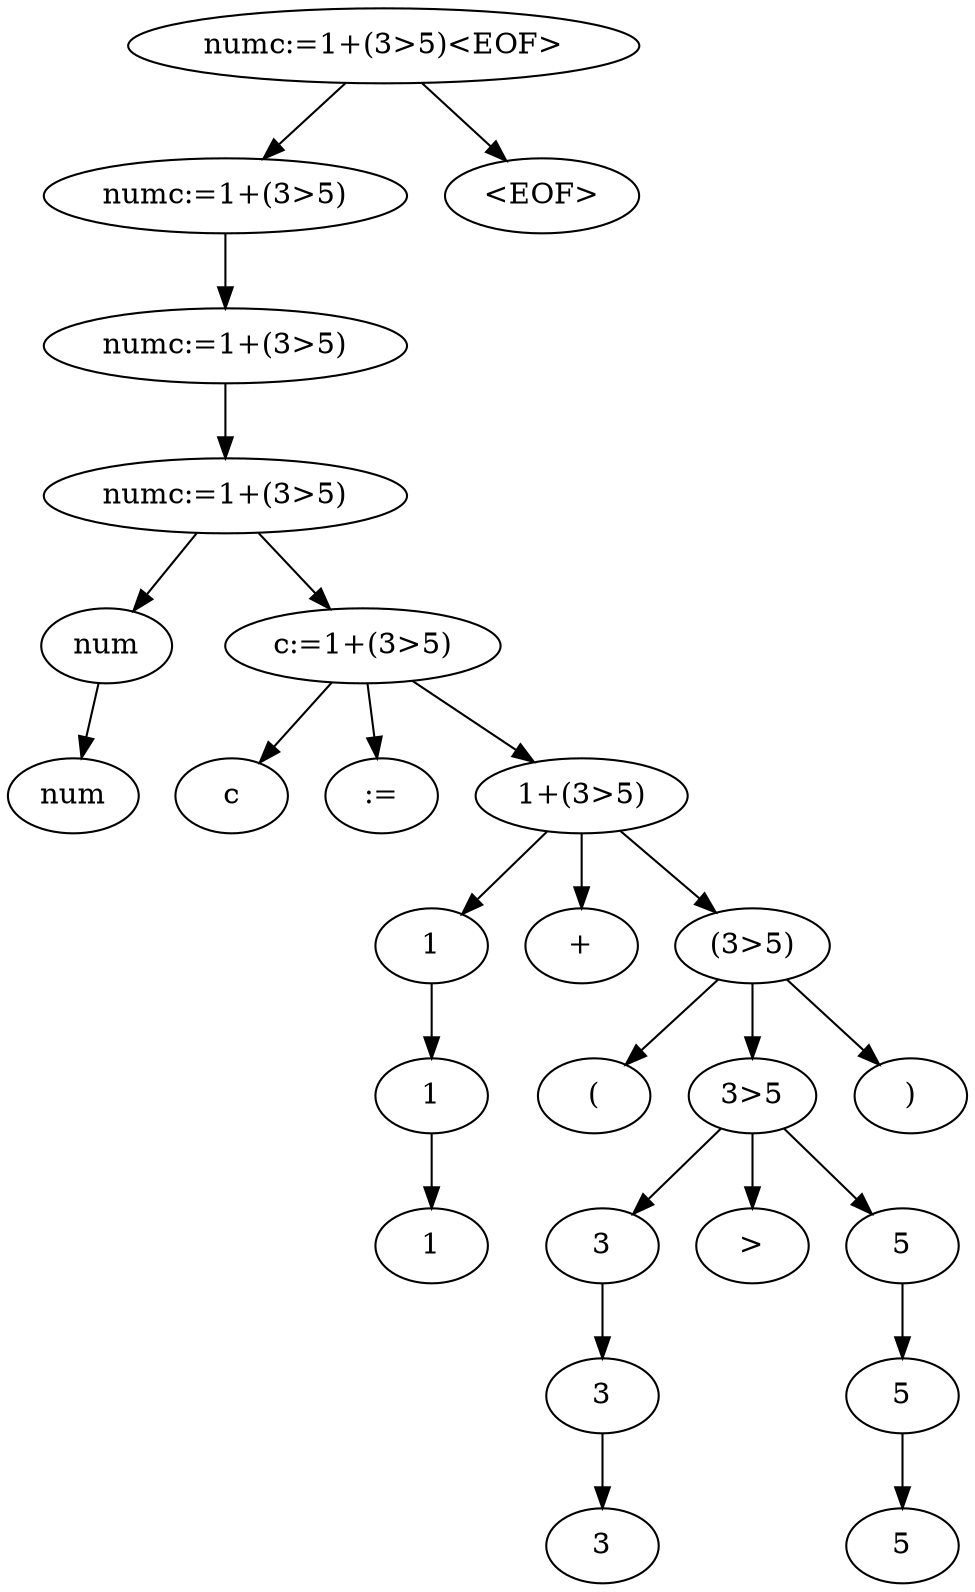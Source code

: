 digraph G {
n0 [label="numc:=1+(3>5)<EOF>"];
n1 [label="numc:=1+(3>5)"];
n0 -> n1;
n2 [label="numc:=1+(3>5)"];
n1 -> n2;
n3 [label="numc:=1+(3>5)"];
n2 -> n3;
n4 [label="num"];
n3 -> n4;
n5 [label="num"];
n4 -> n5;
n6 [label="c:=1+(3>5)"];
n3 -> n6;
n7 [label="c"];
n6 -> n7;
n8 [label=":="];
n6 -> n8;
n9 [label="1+(3>5)"];
n6 -> n9;
n10 [label="1"];
n9 -> n10;
n11 [label="1"];
n10 -> n11;
n12 [label="1"];
n11 -> n12;
n13 [label="+"];
n9 -> n13;
n14 [label="(3>5)"];
n9 -> n14;
n15 [label="("];
n14 -> n15;
n16 [label="3>5"];
n14 -> n16;
n17 [label="3"];
n16 -> n17;
n18 [label="3"];
n17 -> n18;
n19 [label="3"];
n18 -> n19;
n20 [label=">"];
n16 -> n20;
n21 [label="5"];
n16 -> n21;
n22 [label="5"];
n21 -> n22;
n23 [label="5"];
n22 -> n23;
n24 [label=")"];
n14 -> n24;
n25 [label="<EOF>"];
n0 -> n25;
}
